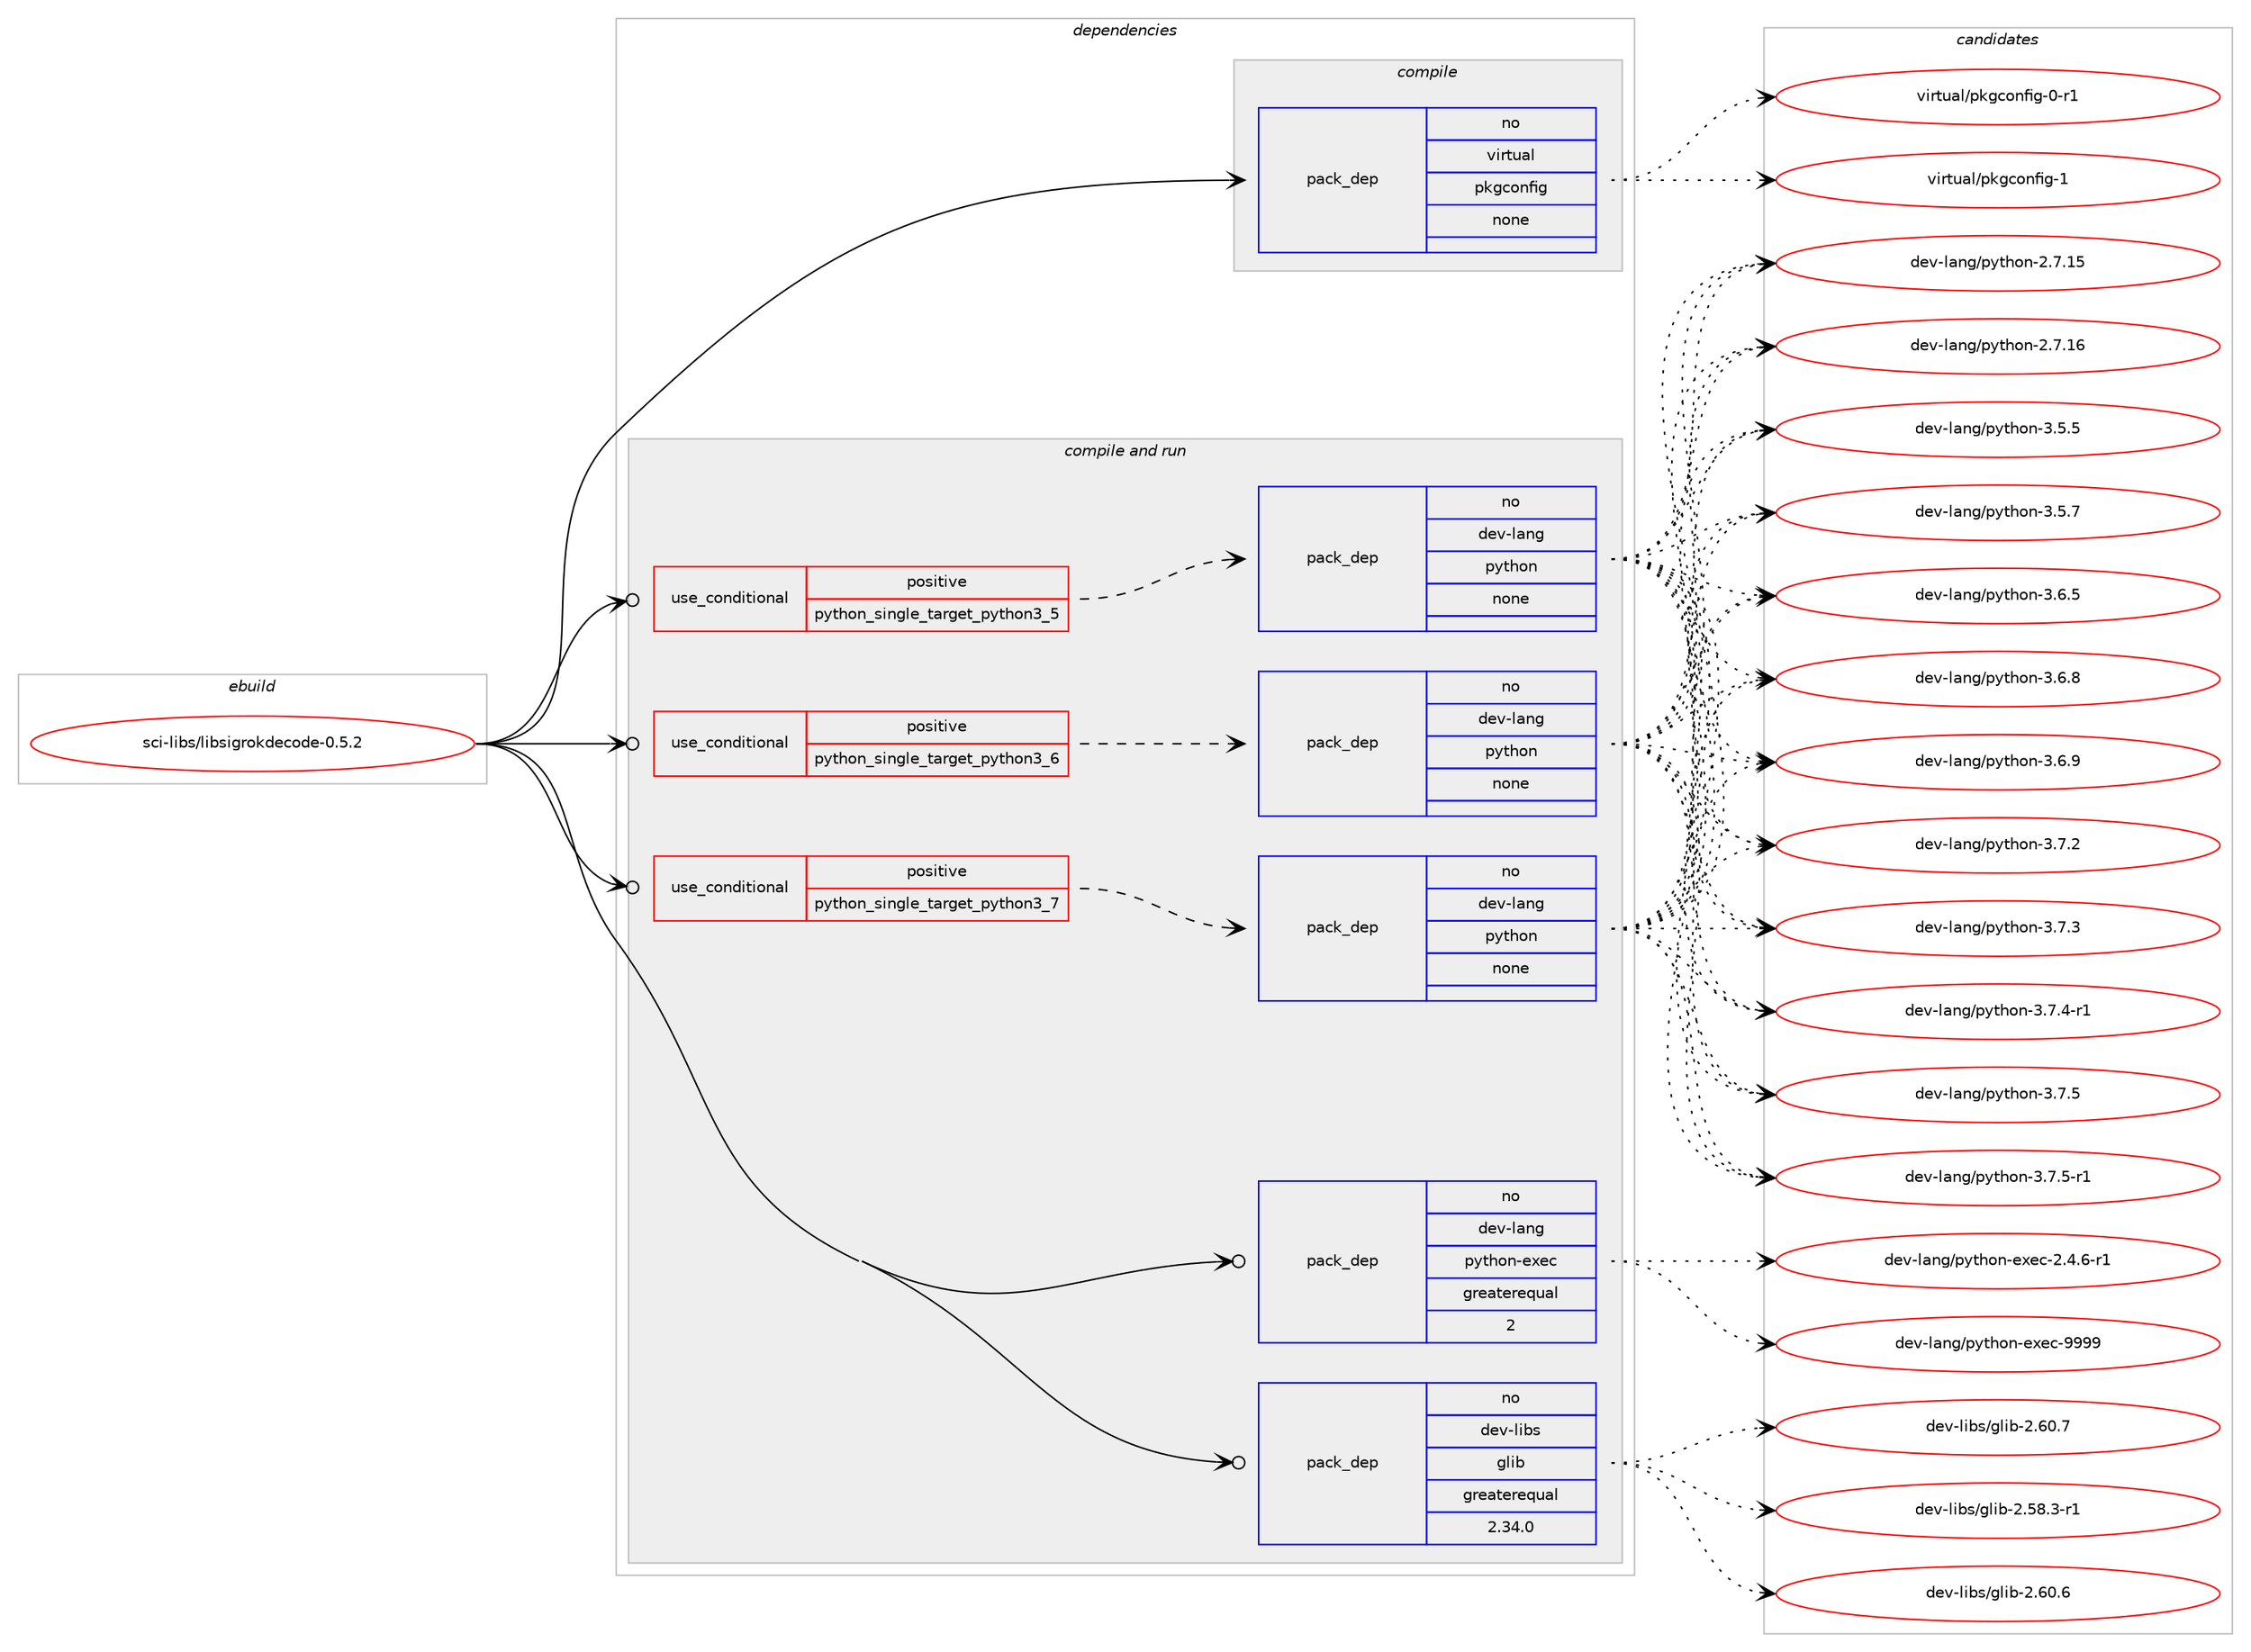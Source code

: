 digraph prolog {

# *************
# Graph options
# *************

newrank=true;
concentrate=true;
compound=true;
graph [rankdir=LR,fontname=Helvetica,fontsize=10,ranksep=1.5];#, ranksep=2.5, nodesep=0.2];
edge  [arrowhead=vee];
node  [fontname=Helvetica,fontsize=10];

# **********
# The ebuild
# **********

subgraph cluster_leftcol {
color=gray;
rank=same;
label=<<i>ebuild</i>>;
id [label="sci-libs/libsigrokdecode-0.5.2", color=red, width=4, href="../sci-libs/libsigrokdecode-0.5.2.svg"];
}

# ****************
# The dependencies
# ****************

subgraph cluster_midcol {
color=gray;
label=<<i>dependencies</i>>;
subgraph cluster_compile {
fillcolor="#eeeeee";
style=filled;
label=<<i>compile</i>>;
subgraph pack634618 {
dependency858158 [label=<<TABLE BORDER="0" CELLBORDER="1" CELLSPACING="0" CELLPADDING="4" WIDTH="220"><TR><TD ROWSPAN="6" CELLPADDING="30">pack_dep</TD></TR><TR><TD WIDTH="110">no</TD></TR><TR><TD>virtual</TD></TR><TR><TD>pkgconfig</TD></TR><TR><TD>none</TD></TR><TR><TD></TD></TR></TABLE>>, shape=none, color=blue];
}
id:e -> dependency858158:w [weight=20,style="solid",arrowhead="vee"];
}
subgraph cluster_compileandrun {
fillcolor="#eeeeee";
style=filled;
label=<<i>compile and run</i>>;
subgraph cond208378 {
dependency858159 [label=<<TABLE BORDER="0" CELLBORDER="1" CELLSPACING="0" CELLPADDING="4"><TR><TD ROWSPAN="3" CELLPADDING="10">use_conditional</TD></TR><TR><TD>positive</TD></TR><TR><TD>python_single_target_python3_5</TD></TR></TABLE>>, shape=none, color=red];
subgraph pack634619 {
dependency858160 [label=<<TABLE BORDER="0" CELLBORDER="1" CELLSPACING="0" CELLPADDING="4" WIDTH="220"><TR><TD ROWSPAN="6" CELLPADDING="30">pack_dep</TD></TR><TR><TD WIDTH="110">no</TD></TR><TR><TD>dev-lang</TD></TR><TR><TD>python</TD></TR><TR><TD>none</TD></TR><TR><TD></TD></TR></TABLE>>, shape=none, color=blue];
}
dependency858159:e -> dependency858160:w [weight=20,style="dashed",arrowhead="vee"];
}
id:e -> dependency858159:w [weight=20,style="solid",arrowhead="odotvee"];
subgraph cond208379 {
dependency858161 [label=<<TABLE BORDER="0" CELLBORDER="1" CELLSPACING="0" CELLPADDING="4"><TR><TD ROWSPAN="3" CELLPADDING="10">use_conditional</TD></TR><TR><TD>positive</TD></TR><TR><TD>python_single_target_python3_6</TD></TR></TABLE>>, shape=none, color=red];
subgraph pack634620 {
dependency858162 [label=<<TABLE BORDER="0" CELLBORDER="1" CELLSPACING="0" CELLPADDING="4" WIDTH="220"><TR><TD ROWSPAN="6" CELLPADDING="30">pack_dep</TD></TR><TR><TD WIDTH="110">no</TD></TR><TR><TD>dev-lang</TD></TR><TR><TD>python</TD></TR><TR><TD>none</TD></TR><TR><TD></TD></TR></TABLE>>, shape=none, color=blue];
}
dependency858161:e -> dependency858162:w [weight=20,style="dashed",arrowhead="vee"];
}
id:e -> dependency858161:w [weight=20,style="solid",arrowhead="odotvee"];
subgraph cond208380 {
dependency858163 [label=<<TABLE BORDER="0" CELLBORDER="1" CELLSPACING="0" CELLPADDING="4"><TR><TD ROWSPAN="3" CELLPADDING="10">use_conditional</TD></TR><TR><TD>positive</TD></TR><TR><TD>python_single_target_python3_7</TD></TR></TABLE>>, shape=none, color=red];
subgraph pack634621 {
dependency858164 [label=<<TABLE BORDER="0" CELLBORDER="1" CELLSPACING="0" CELLPADDING="4" WIDTH="220"><TR><TD ROWSPAN="6" CELLPADDING="30">pack_dep</TD></TR><TR><TD WIDTH="110">no</TD></TR><TR><TD>dev-lang</TD></TR><TR><TD>python</TD></TR><TR><TD>none</TD></TR><TR><TD></TD></TR></TABLE>>, shape=none, color=blue];
}
dependency858163:e -> dependency858164:w [weight=20,style="dashed",arrowhead="vee"];
}
id:e -> dependency858163:w [weight=20,style="solid",arrowhead="odotvee"];
subgraph pack634622 {
dependency858165 [label=<<TABLE BORDER="0" CELLBORDER="1" CELLSPACING="0" CELLPADDING="4" WIDTH="220"><TR><TD ROWSPAN="6" CELLPADDING="30">pack_dep</TD></TR><TR><TD WIDTH="110">no</TD></TR><TR><TD>dev-lang</TD></TR><TR><TD>python-exec</TD></TR><TR><TD>greaterequal</TD></TR><TR><TD>2</TD></TR></TABLE>>, shape=none, color=blue];
}
id:e -> dependency858165:w [weight=20,style="solid",arrowhead="odotvee"];
subgraph pack634623 {
dependency858166 [label=<<TABLE BORDER="0" CELLBORDER="1" CELLSPACING="0" CELLPADDING="4" WIDTH="220"><TR><TD ROWSPAN="6" CELLPADDING="30">pack_dep</TD></TR><TR><TD WIDTH="110">no</TD></TR><TR><TD>dev-libs</TD></TR><TR><TD>glib</TD></TR><TR><TD>greaterequal</TD></TR><TR><TD>2.34.0</TD></TR></TABLE>>, shape=none, color=blue];
}
id:e -> dependency858166:w [weight=20,style="solid",arrowhead="odotvee"];
}
subgraph cluster_run {
fillcolor="#eeeeee";
style=filled;
label=<<i>run</i>>;
}
}

# **************
# The candidates
# **************

subgraph cluster_choices {
rank=same;
color=gray;
label=<<i>candidates</i>>;

subgraph choice634618 {
color=black;
nodesep=1;
choice11810511411611797108471121071039911111010210510345484511449 [label="virtual/pkgconfig-0-r1", color=red, width=4,href="../virtual/pkgconfig-0-r1.svg"];
choice1181051141161179710847112107103991111101021051034549 [label="virtual/pkgconfig-1", color=red, width=4,href="../virtual/pkgconfig-1.svg"];
dependency858158:e -> choice11810511411611797108471121071039911111010210510345484511449:w [style=dotted,weight="100"];
dependency858158:e -> choice1181051141161179710847112107103991111101021051034549:w [style=dotted,weight="100"];
}
subgraph choice634619 {
color=black;
nodesep=1;
choice10010111845108971101034711212111610411111045504655464953 [label="dev-lang/python-2.7.15", color=red, width=4,href="../dev-lang/python-2.7.15.svg"];
choice10010111845108971101034711212111610411111045504655464954 [label="dev-lang/python-2.7.16", color=red, width=4,href="../dev-lang/python-2.7.16.svg"];
choice100101118451089711010347112121116104111110455146534653 [label="dev-lang/python-3.5.5", color=red, width=4,href="../dev-lang/python-3.5.5.svg"];
choice100101118451089711010347112121116104111110455146534655 [label="dev-lang/python-3.5.7", color=red, width=4,href="../dev-lang/python-3.5.7.svg"];
choice100101118451089711010347112121116104111110455146544653 [label="dev-lang/python-3.6.5", color=red, width=4,href="../dev-lang/python-3.6.5.svg"];
choice100101118451089711010347112121116104111110455146544656 [label="dev-lang/python-3.6.8", color=red, width=4,href="../dev-lang/python-3.6.8.svg"];
choice100101118451089711010347112121116104111110455146544657 [label="dev-lang/python-3.6.9", color=red, width=4,href="../dev-lang/python-3.6.9.svg"];
choice100101118451089711010347112121116104111110455146554650 [label="dev-lang/python-3.7.2", color=red, width=4,href="../dev-lang/python-3.7.2.svg"];
choice100101118451089711010347112121116104111110455146554651 [label="dev-lang/python-3.7.3", color=red, width=4,href="../dev-lang/python-3.7.3.svg"];
choice1001011184510897110103471121211161041111104551465546524511449 [label="dev-lang/python-3.7.4-r1", color=red, width=4,href="../dev-lang/python-3.7.4-r1.svg"];
choice100101118451089711010347112121116104111110455146554653 [label="dev-lang/python-3.7.5", color=red, width=4,href="../dev-lang/python-3.7.5.svg"];
choice1001011184510897110103471121211161041111104551465546534511449 [label="dev-lang/python-3.7.5-r1", color=red, width=4,href="../dev-lang/python-3.7.5-r1.svg"];
dependency858160:e -> choice10010111845108971101034711212111610411111045504655464953:w [style=dotted,weight="100"];
dependency858160:e -> choice10010111845108971101034711212111610411111045504655464954:w [style=dotted,weight="100"];
dependency858160:e -> choice100101118451089711010347112121116104111110455146534653:w [style=dotted,weight="100"];
dependency858160:e -> choice100101118451089711010347112121116104111110455146534655:w [style=dotted,weight="100"];
dependency858160:e -> choice100101118451089711010347112121116104111110455146544653:w [style=dotted,weight="100"];
dependency858160:e -> choice100101118451089711010347112121116104111110455146544656:w [style=dotted,weight="100"];
dependency858160:e -> choice100101118451089711010347112121116104111110455146544657:w [style=dotted,weight="100"];
dependency858160:e -> choice100101118451089711010347112121116104111110455146554650:w [style=dotted,weight="100"];
dependency858160:e -> choice100101118451089711010347112121116104111110455146554651:w [style=dotted,weight="100"];
dependency858160:e -> choice1001011184510897110103471121211161041111104551465546524511449:w [style=dotted,weight="100"];
dependency858160:e -> choice100101118451089711010347112121116104111110455146554653:w [style=dotted,weight="100"];
dependency858160:e -> choice1001011184510897110103471121211161041111104551465546534511449:w [style=dotted,weight="100"];
}
subgraph choice634620 {
color=black;
nodesep=1;
choice10010111845108971101034711212111610411111045504655464953 [label="dev-lang/python-2.7.15", color=red, width=4,href="../dev-lang/python-2.7.15.svg"];
choice10010111845108971101034711212111610411111045504655464954 [label="dev-lang/python-2.7.16", color=red, width=4,href="../dev-lang/python-2.7.16.svg"];
choice100101118451089711010347112121116104111110455146534653 [label="dev-lang/python-3.5.5", color=red, width=4,href="../dev-lang/python-3.5.5.svg"];
choice100101118451089711010347112121116104111110455146534655 [label="dev-lang/python-3.5.7", color=red, width=4,href="../dev-lang/python-3.5.7.svg"];
choice100101118451089711010347112121116104111110455146544653 [label="dev-lang/python-3.6.5", color=red, width=4,href="../dev-lang/python-3.6.5.svg"];
choice100101118451089711010347112121116104111110455146544656 [label="dev-lang/python-3.6.8", color=red, width=4,href="../dev-lang/python-3.6.8.svg"];
choice100101118451089711010347112121116104111110455146544657 [label="dev-lang/python-3.6.9", color=red, width=4,href="../dev-lang/python-3.6.9.svg"];
choice100101118451089711010347112121116104111110455146554650 [label="dev-lang/python-3.7.2", color=red, width=4,href="../dev-lang/python-3.7.2.svg"];
choice100101118451089711010347112121116104111110455146554651 [label="dev-lang/python-3.7.3", color=red, width=4,href="../dev-lang/python-3.7.3.svg"];
choice1001011184510897110103471121211161041111104551465546524511449 [label="dev-lang/python-3.7.4-r1", color=red, width=4,href="../dev-lang/python-3.7.4-r1.svg"];
choice100101118451089711010347112121116104111110455146554653 [label="dev-lang/python-3.7.5", color=red, width=4,href="../dev-lang/python-3.7.5.svg"];
choice1001011184510897110103471121211161041111104551465546534511449 [label="dev-lang/python-3.7.5-r1", color=red, width=4,href="../dev-lang/python-3.7.5-r1.svg"];
dependency858162:e -> choice10010111845108971101034711212111610411111045504655464953:w [style=dotted,weight="100"];
dependency858162:e -> choice10010111845108971101034711212111610411111045504655464954:w [style=dotted,weight="100"];
dependency858162:e -> choice100101118451089711010347112121116104111110455146534653:w [style=dotted,weight="100"];
dependency858162:e -> choice100101118451089711010347112121116104111110455146534655:w [style=dotted,weight="100"];
dependency858162:e -> choice100101118451089711010347112121116104111110455146544653:w [style=dotted,weight="100"];
dependency858162:e -> choice100101118451089711010347112121116104111110455146544656:w [style=dotted,weight="100"];
dependency858162:e -> choice100101118451089711010347112121116104111110455146544657:w [style=dotted,weight="100"];
dependency858162:e -> choice100101118451089711010347112121116104111110455146554650:w [style=dotted,weight="100"];
dependency858162:e -> choice100101118451089711010347112121116104111110455146554651:w [style=dotted,weight="100"];
dependency858162:e -> choice1001011184510897110103471121211161041111104551465546524511449:w [style=dotted,weight="100"];
dependency858162:e -> choice100101118451089711010347112121116104111110455146554653:w [style=dotted,weight="100"];
dependency858162:e -> choice1001011184510897110103471121211161041111104551465546534511449:w [style=dotted,weight="100"];
}
subgraph choice634621 {
color=black;
nodesep=1;
choice10010111845108971101034711212111610411111045504655464953 [label="dev-lang/python-2.7.15", color=red, width=4,href="../dev-lang/python-2.7.15.svg"];
choice10010111845108971101034711212111610411111045504655464954 [label="dev-lang/python-2.7.16", color=red, width=4,href="../dev-lang/python-2.7.16.svg"];
choice100101118451089711010347112121116104111110455146534653 [label="dev-lang/python-3.5.5", color=red, width=4,href="../dev-lang/python-3.5.5.svg"];
choice100101118451089711010347112121116104111110455146534655 [label="dev-lang/python-3.5.7", color=red, width=4,href="../dev-lang/python-3.5.7.svg"];
choice100101118451089711010347112121116104111110455146544653 [label="dev-lang/python-3.6.5", color=red, width=4,href="../dev-lang/python-3.6.5.svg"];
choice100101118451089711010347112121116104111110455146544656 [label="dev-lang/python-3.6.8", color=red, width=4,href="../dev-lang/python-3.6.8.svg"];
choice100101118451089711010347112121116104111110455146544657 [label="dev-lang/python-3.6.9", color=red, width=4,href="../dev-lang/python-3.6.9.svg"];
choice100101118451089711010347112121116104111110455146554650 [label="dev-lang/python-3.7.2", color=red, width=4,href="../dev-lang/python-3.7.2.svg"];
choice100101118451089711010347112121116104111110455146554651 [label="dev-lang/python-3.7.3", color=red, width=4,href="../dev-lang/python-3.7.3.svg"];
choice1001011184510897110103471121211161041111104551465546524511449 [label="dev-lang/python-3.7.4-r1", color=red, width=4,href="../dev-lang/python-3.7.4-r1.svg"];
choice100101118451089711010347112121116104111110455146554653 [label="dev-lang/python-3.7.5", color=red, width=4,href="../dev-lang/python-3.7.5.svg"];
choice1001011184510897110103471121211161041111104551465546534511449 [label="dev-lang/python-3.7.5-r1", color=red, width=4,href="../dev-lang/python-3.7.5-r1.svg"];
dependency858164:e -> choice10010111845108971101034711212111610411111045504655464953:w [style=dotted,weight="100"];
dependency858164:e -> choice10010111845108971101034711212111610411111045504655464954:w [style=dotted,weight="100"];
dependency858164:e -> choice100101118451089711010347112121116104111110455146534653:w [style=dotted,weight="100"];
dependency858164:e -> choice100101118451089711010347112121116104111110455146534655:w [style=dotted,weight="100"];
dependency858164:e -> choice100101118451089711010347112121116104111110455146544653:w [style=dotted,weight="100"];
dependency858164:e -> choice100101118451089711010347112121116104111110455146544656:w [style=dotted,weight="100"];
dependency858164:e -> choice100101118451089711010347112121116104111110455146544657:w [style=dotted,weight="100"];
dependency858164:e -> choice100101118451089711010347112121116104111110455146554650:w [style=dotted,weight="100"];
dependency858164:e -> choice100101118451089711010347112121116104111110455146554651:w [style=dotted,weight="100"];
dependency858164:e -> choice1001011184510897110103471121211161041111104551465546524511449:w [style=dotted,weight="100"];
dependency858164:e -> choice100101118451089711010347112121116104111110455146554653:w [style=dotted,weight="100"];
dependency858164:e -> choice1001011184510897110103471121211161041111104551465546534511449:w [style=dotted,weight="100"];
}
subgraph choice634622 {
color=black;
nodesep=1;
choice10010111845108971101034711212111610411111045101120101994550465246544511449 [label="dev-lang/python-exec-2.4.6-r1", color=red, width=4,href="../dev-lang/python-exec-2.4.6-r1.svg"];
choice10010111845108971101034711212111610411111045101120101994557575757 [label="dev-lang/python-exec-9999", color=red, width=4,href="../dev-lang/python-exec-9999.svg"];
dependency858165:e -> choice10010111845108971101034711212111610411111045101120101994550465246544511449:w [style=dotted,weight="100"];
dependency858165:e -> choice10010111845108971101034711212111610411111045101120101994557575757:w [style=dotted,weight="100"];
}
subgraph choice634623 {
color=black;
nodesep=1;
choice10010111845108105981154710310810598455046535646514511449 [label="dev-libs/glib-2.58.3-r1", color=red, width=4,href="../dev-libs/glib-2.58.3-r1.svg"];
choice1001011184510810598115471031081059845504654484654 [label="dev-libs/glib-2.60.6", color=red, width=4,href="../dev-libs/glib-2.60.6.svg"];
choice1001011184510810598115471031081059845504654484655 [label="dev-libs/glib-2.60.7", color=red, width=4,href="../dev-libs/glib-2.60.7.svg"];
dependency858166:e -> choice10010111845108105981154710310810598455046535646514511449:w [style=dotted,weight="100"];
dependency858166:e -> choice1001011184510810598115471031081059845504654484654:w [style=dotted,weight="100"];
dependency858166:e -> choice1001011184510810598115471031081059845504654484655:w [style=dotted,weight="100"];
}
}

}
